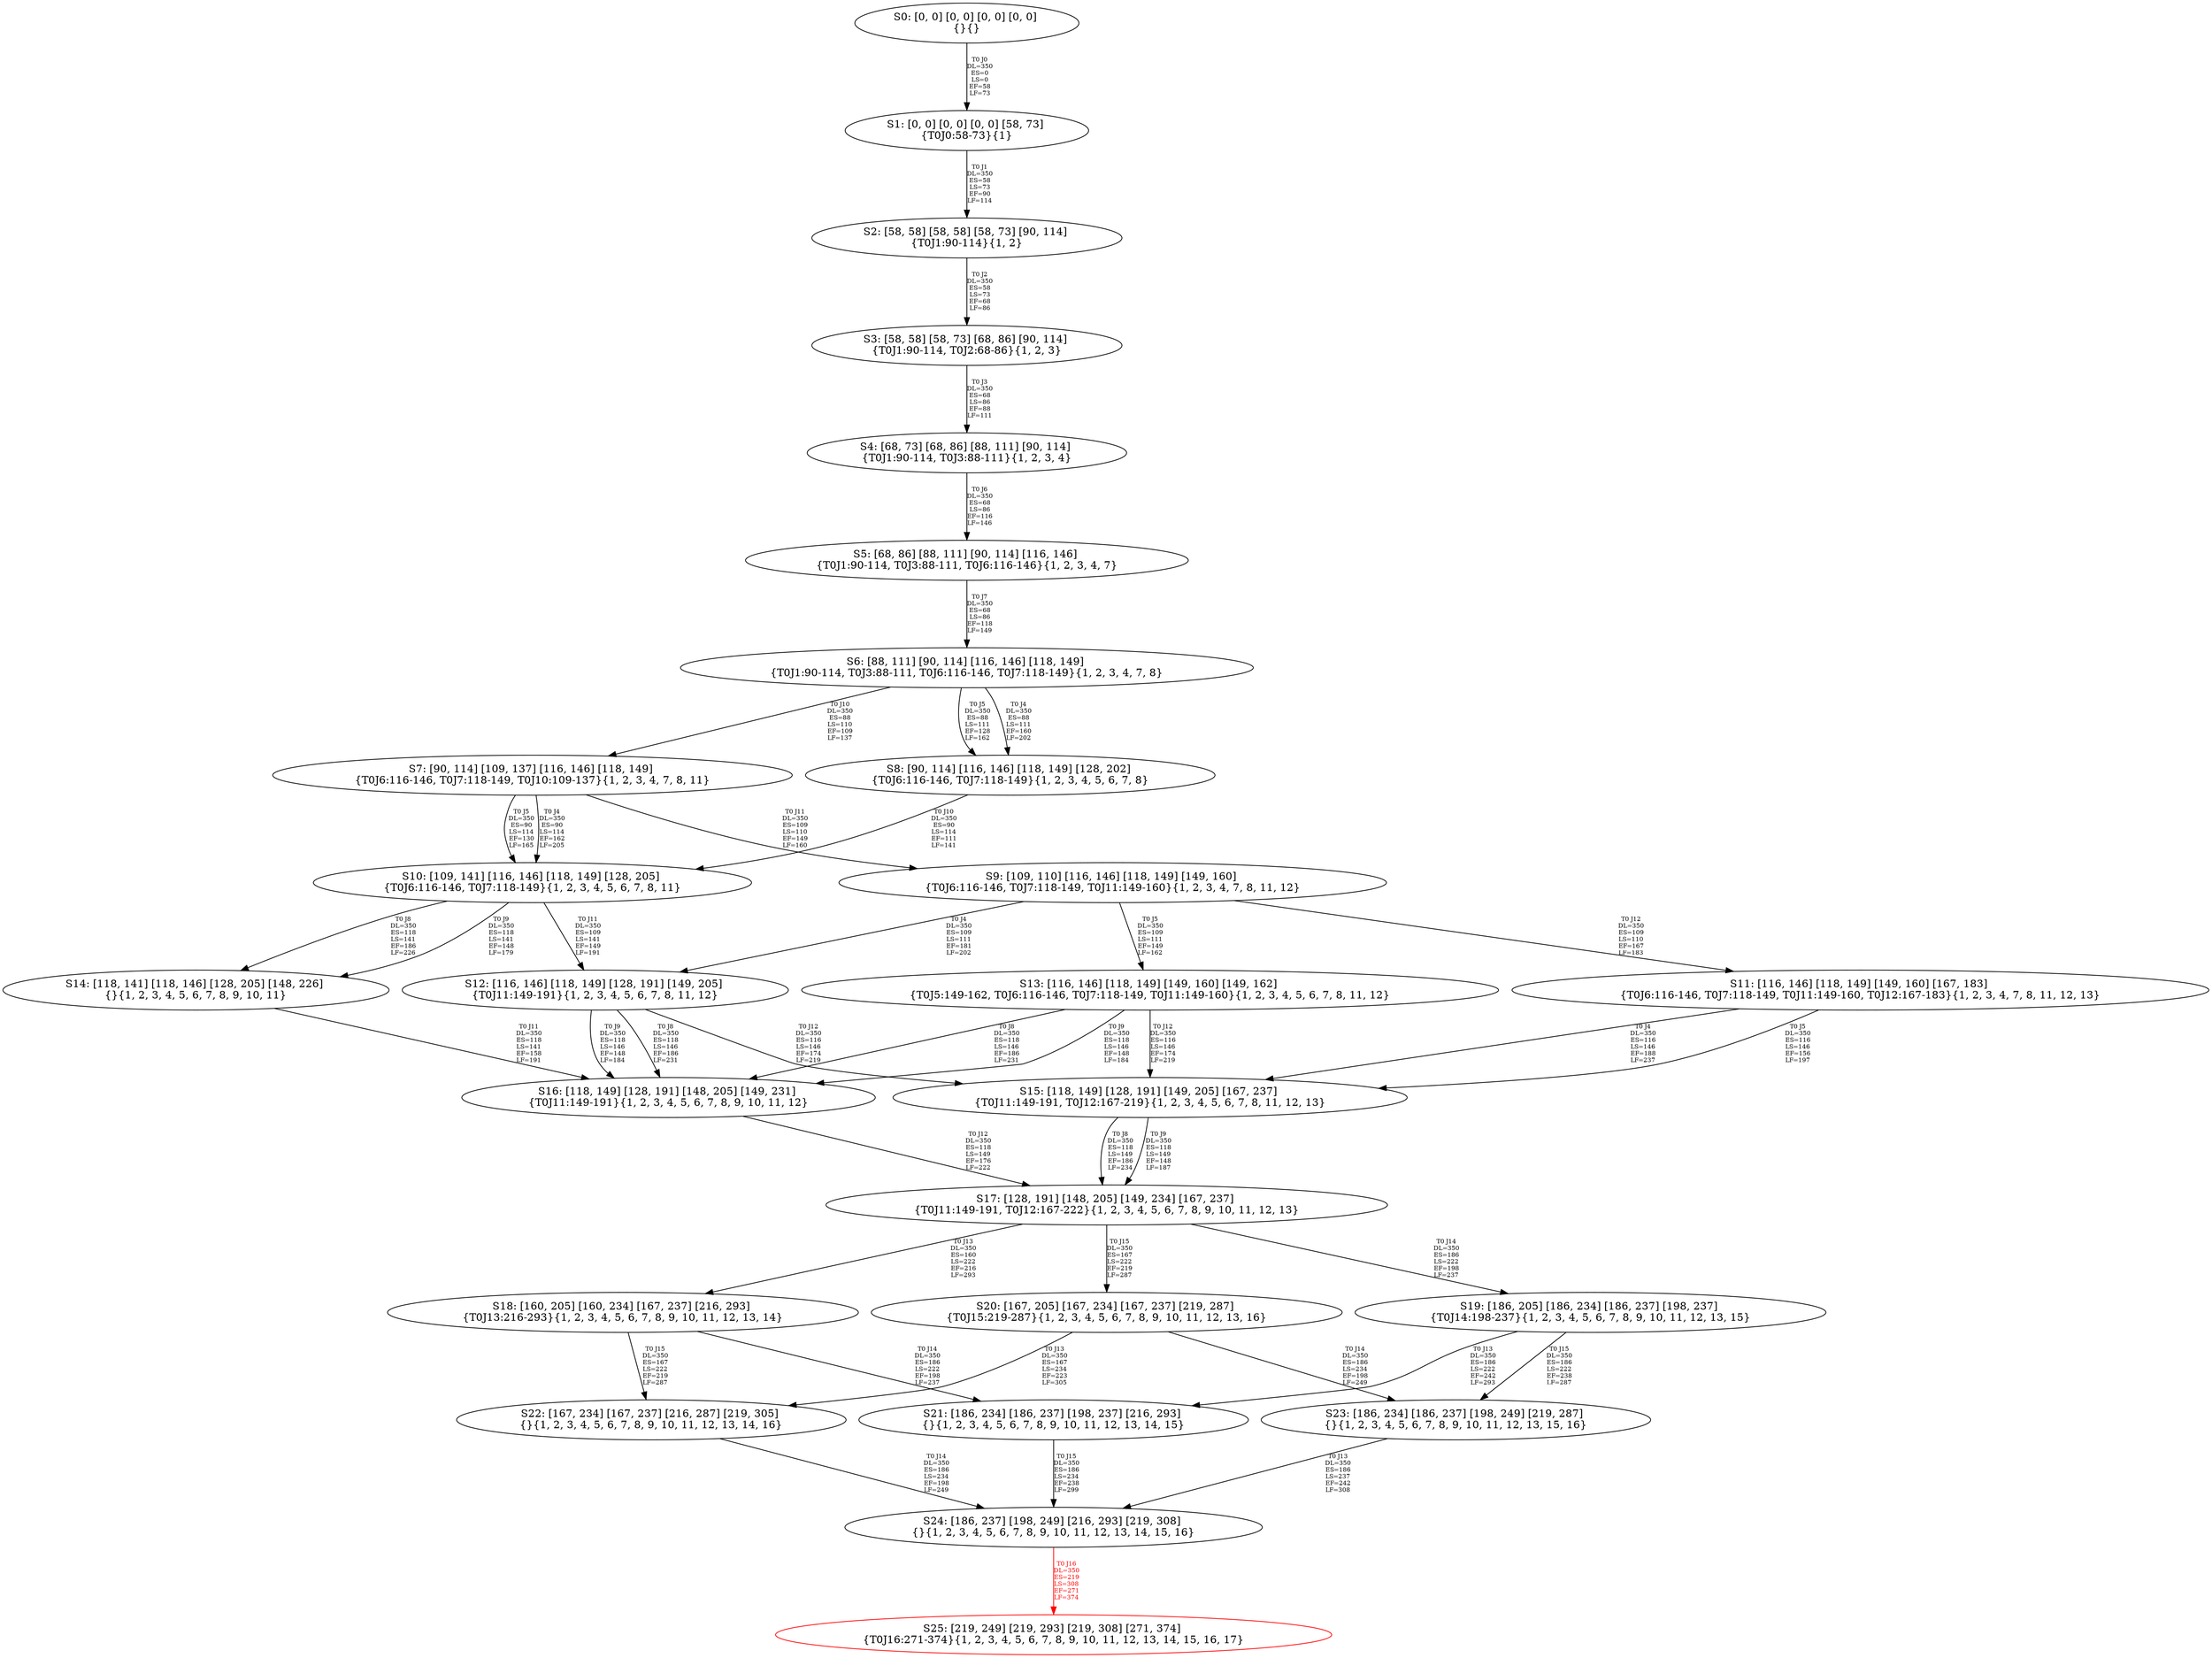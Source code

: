 digraph {
	S0[label="S0: [0, 0] [0, 0] [0, 0] [0, 0] \n{}{}"];
	S1[label="S1: [0, 0] [0, 0] [0, 0] [58, 73] \n{T0J0:58-73}{1}"];
	S2[label="S2: [58, 58] [58, 58] [58, 73] [90, 114] \n{T0J1:90-114}{1, 2}"];
	S3[label="S3: [58, 58] [58, 73] [68, 86] [90, 114] \n{T0J1:90-114, T0J2:68-86}{1, 2, 3}"];
	S4[label="S4: [68, 73] [68, 86] [88, 111] [90, 114] \n{T0J1:90-114, T0J3:88-111}{1, 2, 3, 4}"];
	S5[label="S5: [68, 86] [88, 111] [90, 114] [116, 146] \n{T0J1:90-114, T0J3:88-111, T0J6:116-146}{1, 2, 3, 4, 7}"];
	S6[label="S6: [88, 111] [90, 114] [116, 146] [118, 149] \n{T0J1:90-114, T0J3:88-111, T0J6:116-146, T0J7:118-149}{1, 2, 3, 4, 7, 8}"];
	S7[label="S7: [90, 114] [109, 137] [116, 146] [118, 149] \n{T0J6:116-146, T0J7:118-149, T0J10:109-137}{1, 2, 3, 4, 7, 8, 11}"];
	S8[label="S8: [90, 114] [116, 146] [118, 149] [128, 202] \n{T0J6:116-146, T0J7:118-149}{1, 2, 3, 4, 5, 6, 7, 8}"];
	S9[label="S9: [109, 110] [116, 146] [118, 149] [149, 160] \n{T0J6:116-146, T0J7:118-149, T0J11:149-160}{1, 2, 3, 4, 7, 8, 11, 12}"];
	S10[label="S10: [109, 141] [116, 146] [118, 149] [128, 205] \n{T0J6:116-146, T0J7:118-149}{1, 2, 3, 4, 5, 6, 7, 8, 11}"];
	S11[label="S11: [116, 146] [118, 149] [149, 160] [167, 183] \n{T0J6:116-146, T0J7:118-149, T0J11:149-160, T0J12:167-183}{1, 2, 3, 4, 7, 8, 11, 12, 13}"];
	S12[label="S12: [116, 146] [118, 149] [128, 191] [149, 205] \n{T0J11:149-191}{1, 2, 3, 4, 5, 6, 7, 8, 11, 12}"];
	S13[label="S13: [116, 146] [118, 149] [149, 160] [149, 162] \n{T0J5:149-162, T0J6:116-146, T0J7:118-149, T0J11:149-160}{1, 2, 3, 4, 5, 6, 7, 8, 11, 12}"];
	S14[label="S14: [118, 141] [118, 146] [128, 205] [148, 226] \n{}{1, 2, 3, 4, 5, 6, 7, 8, 9, 10, 11}"];
	S15[label="S15: [118, 149] [128, 191] [149, 205] [167, 237] \n{T0J11:149-191, T0J12:167-219}{1, 2, 3, 4, 5, 6, 7, 8, 11, 12, 13}"];
	S16[label="S16: [118, 149] [128, 191] [148, 205] [149, 231] \n{T0J11:149-191}{1, 2, 3, 4, 5, 6, 7, 8, 9, 10, 11, 12}"];
	S17[label="S17: [128, 191] [148, 205] [149, 234] [167, 237] \n{T0J11:149-191, T0J12:167-222}{1, 2, 3, 4, 5, 6, 7, 8, 9, 10, 11, 12, 13}"];
	S18[label="S18: [160, 205] [160, 234] [167, 237] [216, 293] \n{T0J13:216-293}{1, 2, 3, 4, 5, 6, 7, 8, 9, 10, 11, 12, 13, 14}"];
	S19[label="S19: [186, 205] [186, 234] [186, 237] [198, 237] \n{T0J14:198-237}{1, 2, 3, 4, 5, 6, 7, 8, 9, 10, 11, 12, 13, 15}"];
	S20[label="S20: [167, 205] [167, 234] [167, 237] [219, 287] \n{T0J15:219-287}{1, 2, 3, 4, 5, 6, 7, 8, 9, 10, 11, 12, 13, 16}"];
	S21[label="S21: [186, 234] [186, 237] [198, 237] [216, 293] \n{}{1, 2, 3, 4, 5, 6, 7, 8, 9, 10, 11, 12, 13, 14, 15}"];
	S22[label="S22: [167, 234] [167, 237] [216, 287] [219, 305] \n{}{1, 2, 3, 4, 5, 6, 7, 8, 9, 10, 11, 12, 13, 14, 16}"];
	S23[label="S23: [186, 234] [186, 237] [198, 249] [219, 287] \n{}{1, 2, 3, 4, 5, 6, 7, 8, 9, 10, 11, 12, 13, 15, 16}"];
	S24[label="S24: [186, 237] [198, 249] [216, 293] [219, 308] \n{}{1, 2, 3, 4, 5, 6, 7, 8, 9, 10, 11, 12, 13, 14, 15, 16}"];
	S25[label="S25: [219, 249] [219, 293] [219, 308] [271, 374] \n{T0J16:271-374}{1, 2, 3, 4, 5, 6, 7, 8, 9, 10, 11, 12, 13, 14, 15, 16, 17}"];
	S0 -> S1[label="T0 J0\nDL=350\nES=0\nLS=0\nEF=58\nLF=73",fontsize=8];
	S1 -> S2[label="T0 J1\nDL=350\nES=58\nLS=73\nEF=90\nLF=114",fontsize=8];
	S2 -> S3[label="T0 J2\nDL=350\nES=58\nLS=73\nEF=68\nLF=86",fontsize=8];
	S3 -> S4[label="T0 J3\nDL=350\nES=68\nLS=86\nEF=88\nLF=111",fontsize=8];
	S4 -> S5[label="T0 J6\nDL=350\nES=68\nLS=86\nEF=116\nLF=146",fontsize=8];
	S5 -> S6[label="T0 J7\nDL=350\nES=68\nLS=86\nEF=118\nLF=149",fontsize=8];
	S6 -> S8[label="T0 J4\nDL=350\nES=88\nLS=111\nEF=160\nLF=202",fontsize=8];
	S6 -> S8[label="T0 J5\nDL=350\nES=88\nLS=111\nEF=128\nLF=162",fontsize=8];
	S6 -> S7[label="T0 J10\nDL=350\nES=88\nLS=110\nEF=109\nLF=137",fontsize=8];
	S7 -> S10[label="T0 J4\nDL=350\nES=90\nLS=114\nEF=162\nLF=205",fontsize=8];
	S7 -> S10[label="T0 J5\nDL=350\nES=90\nLS=114\nEF=130\nLF=165",fontsize=8];
	S7 -> S9[label="T0 J11\nDL=350\nES=109\nLS=110\nEF=149\nLF=160",fontsize=8];
	S8 -> S10[label="T0 J10\nDL=350\nES=90\nLS=114\nEF=111\nLF=141",fontsize=8];
	S9 -> S12[label="T0 J4\nDL=350\nES=109\nLS=111\nEF=181\nLF=202",fontsize=8];
	S9 -> S13[label="T0 J5\nDL=350\nES=109\nLS=111\nEF=149\nLF=162",fontsize=8];
	S9 -> S11[label="T0 J12\nDL=350\nES=109\nLS=110\nEF=167\nLF=183",fontsize=8];
	S10 -> S14[label="T0 J8\nDL=350\nES=118\nLS=141\nEF=186\nLF=226",fontsize=8];
	S10 -> S14[label="T0 J9\nDL=350\nES=118\nLS=141\nEF=148\nLF=179",fontsize=8];
	S10 -> S12[label="T0 J11\nDL=350\nES=109\nLS=141\nEF=149\nLF=191",fontsize=8];
	S11 -> S15[label="T0 J4\nDL=350\nES=116\nLS=146\nEF=188\nLF=237",fontsize=8];
	S11 -> S15[label="T0 J5\nDL=350\nES=116\nLS=146\nEF=156\nLF=197",fontsize=8];
	S12 -> S16[label="T0 J8\nDL=350\nES=118\nLS=146\nEF=186\nLF=231",fontsize=8];
	S12 -> S16[label="T0 J9\nDL=350\nES=118\nLS=146\nEF=148\nLF=184",fontsize=8];
	S12 -> S15[label="T0 J12\nDL=350\nES=116\nLS=146\nEF=174\nLF=219",fontsize=8];
	S13 -> S16[label="T0 J8\nDL=350\nES=118\nLS=146\nEF=186\nLF=231",fontsize=8];
	S13 -> S16[label="T0 J9\nDL=350\nES=118\nLS=146\nEF=148\nLF=184",fontsize=8];
	S13 -> S15[label="T0 J12\nDL=350\nES=116\nLS=146\nEF=174\nLF=219",fontsize=8];
	S14 -> S16[label="T0 J11\nDL=350\nES=118\nLS=141\nEF=158\nLF=191",fontsize=8];
	S15 -> S17[label="T0 J8\nDL=350\nES=118\nLS=149\nEF=186\nLF=234",fontsize=8];
	S15 -> S17[label="T0 J9\nDL=350\nES=118\nLS=149\nEF=148\nLF=187",fontsize=8];
	S16 -> S17[label="T0 J12\nDL=350\nES=118\nLS=149\nEF=176\nLF=222",fontsize=8];
	S17 -> S18[label="T0 J13\nDL=350\nES=160\nLS=222\nEF=216\nLF=293",fontsize=8];
	S17 -> S19[label="T0 J14\nDL=350\nES=186\nLS=222\nEF=198\nLF=237",fontsize=8];
	S17 -> S20[label="T0 J15\nDL=350\nES=167\nLS=222\nEF=219\nLF=287",fontsize=8];
	S18 -> S21[label="T0 J14\nDL=350\nES=186\nLS=222\nEF=198\nLF=237",fontsize=8];
	S18 -> S22[label="T0 J15\nDL=350\nES=167\nLS=222\nEF=219\nLF=287",fontsize=8];
	S19 -> S21[label="T0 J13\nDL=350\nES=186\nLS=222\nEF=242\nLF=293",fontsize=8];
	S19 -> S23[label="T0 J15\nDL=350\nES=186\nLS=222\nEF=238\nLF=287",fontsize=8];
	S20 -> S22[label="T0 J13\nDL=350\nES=167\nLS=234\nEF=223\nLF=305",fontsize=8];
	S20 -> S23[label="T0 J14\nDL=350\nES=186\nLS=234\nEF=198\nLF=249",fontsize=8];
	S21 -> S24[label="T0 J15\nDL=350\nES=186\nLS=234\nEF=238\nLF=299",fontsize=8];
	S22 -> S24[label="T0 J14\nDL=350\nES=186\nLS=234\nEF=198\nLF=249",fontsize=8];
	S23 -> S24[label="T0 J13\nDL=350\nES=186\nLS=237\nEF=242\nLF=308",fontsize=8];
	S24 -> S25[label="T0 J16\nDL=350\nES=219\nLS=308\nEF=271\nLF=374",color=Red,fontcolor=Red,fontsize=8];
S25[color=Red];
}
